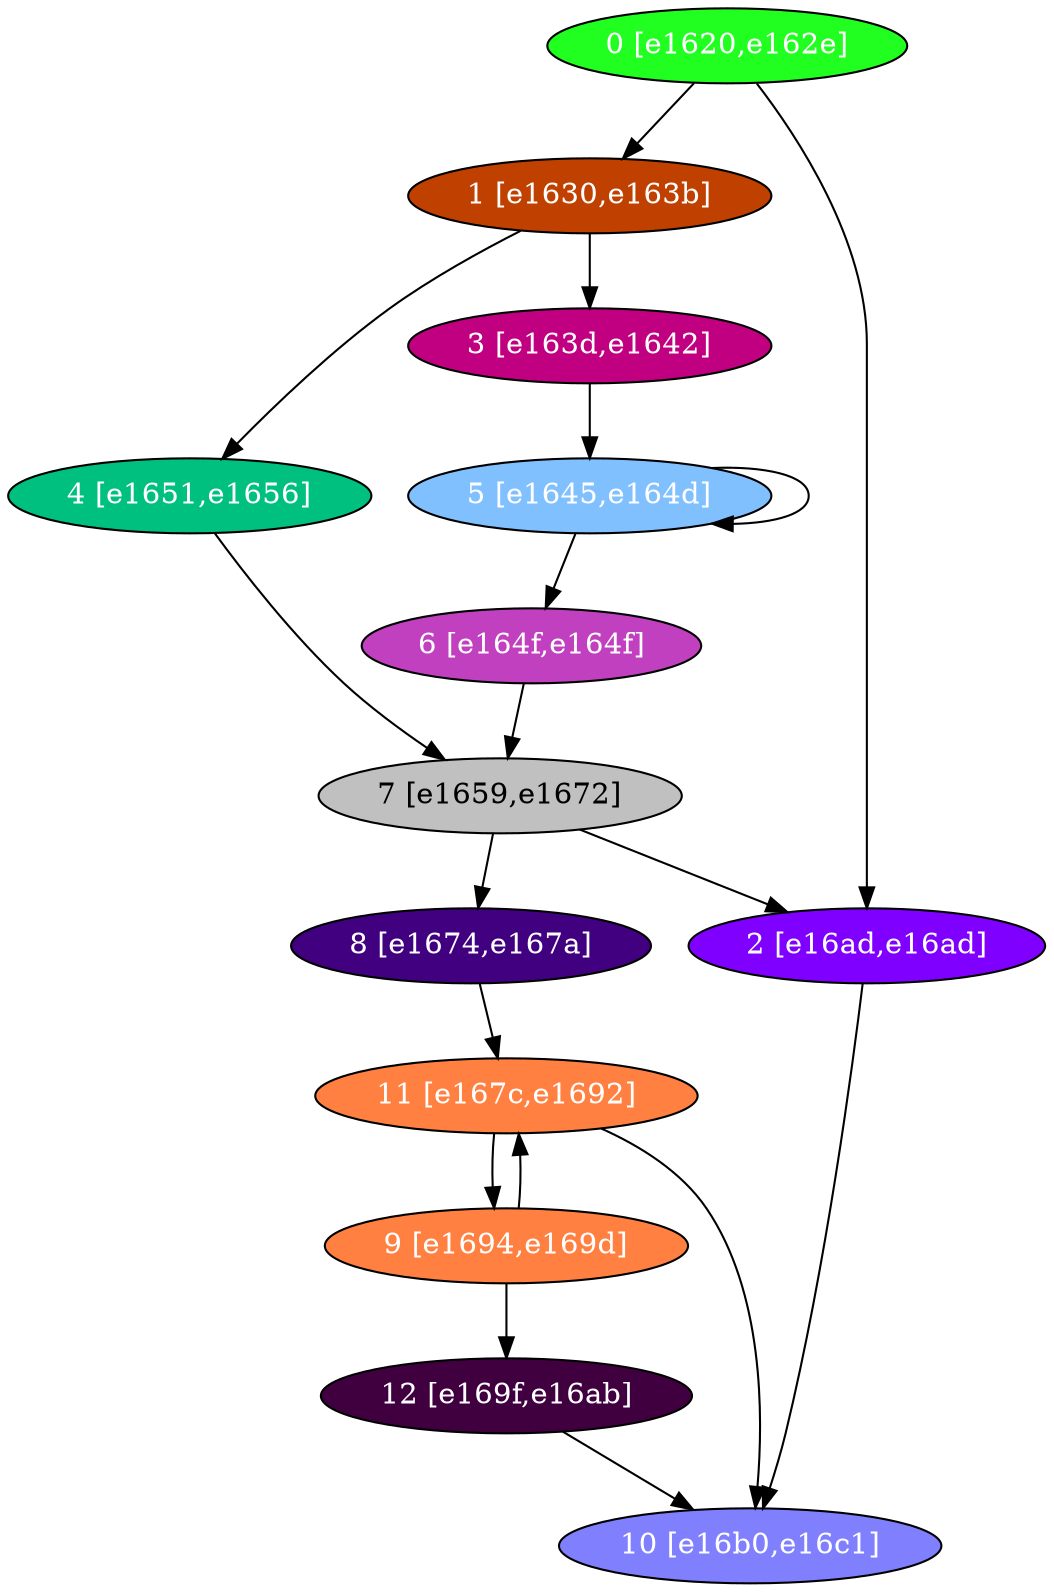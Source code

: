 diGraph libnss3{
	libnss3_0  [style=filled fillcolor="#20FF20" fontcolor="#ffffff" shape=oval label="0 [e1620,e162e]"]
	libnss3_1  [style=filled fillcolor="#C04000" fontcolor="#ffffff" shape=oval label="1 [e1630,e163b]"]
	libnss3_2  [style=filled fillcolor="#8000FF" fontcolor="#ffffff" shape=oval label="2 [e16ad,e16ad]"]
	libnss3_3  [style=filled fillcolor="#C00080" fontcolor="#ffffff" shape=oval label="3 [e163d,e1642]"]
	libnss3_4  [style=filled fillcolor="#00C080" fontcolor="#ffffff" shape=oval label="4 [e1651,e1656]"]
	libnss3_5  [style=filled fillcolor="#80C0FF" fontcolor="#ffffff" shape=oval label="5 [e1645,e164d]"]
	libnss3_6  [style=filled fillcolor="#C040C0" fontcolor="#ffffff" shape=oval label="6 [e164f,e164f]"]
	libnss3_7  [style=filled fillcolor="#C0C0C0" fontcolor="#000000" shape=oval label="7 [e1659,e1672]"]
	libnss3_8  [style=filled fillcolor="#400080" fontcolor="#ffffff" shape=oval label="8 [e1674,e167a]"]
	libnss3_9  [style=filled fillcolor="#FF8040" fontcolor="#ffffff" shape=oval label="9 [e1694,e169d]"]
	libnss3_a  [style=filled fillcolor="#8080FF" fontcolor="#ffffff" shape=oval label="10 [e16b0,e16c1]"]
	libnss3_b  [style=filled fillcolor="#FF8040" fontcolor="#ffffff" shape=oval label="11 [e167c,e1692]"]
	libnss3_c  [style=filled fillcolor="#400040" fontcolor="#ffffff" shape=oval label="12 [e169f,e16ab]"]

	libnss3_0 -> libnss3_1
	libnss3_0 -> libnss3_2
	libnss3_1 -> libnss3_3
	libnss3_1 -> libnss3_4
	libnss3_2 -> libnss3_a
	libnss3_3 -> libnss3_5
	libnss3_4 -> libnss3_7
	libnss3_5 -> libnss3_5
	libnss3_5 -> libnss3_6
	libnss3_6 -> libnss3_7
	libnss3_7 -> libnss3_2
	libnss3_7 -> libnss3_8
	libnss3_8 -> libnss3_b
	libnss3_9 -> libnss3_b
	libnss3_9 -> libnss3_c
	libnss3_b -> libnss3_9
	libnss3_b -> libnss3_a
	libnss3_c -> libnss3_a
}